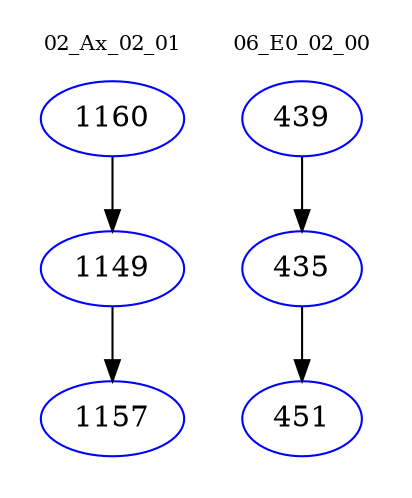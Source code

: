 digraph{
subgraph cluster_0 {
color = white
label = "02_Ax_02_01";
fontsize=10;
T0_1160 [label="1160", color="blue"]
T0_1160 -> T0_1149 [color="black"]
T0_1149 [label="1149", color="blue"]
T0_1149 -> T0_1157 [color="black"]
T0_1157 [label="1157", color="blue"]
}
subgraph cluster_1 {
color = white
label = "06_E0_02_00";
fontsize=10;
T1_439 [label="439", color="blue"]
T1_439 -> T1_435 [color="black"]
T1_435 [label="435", color="blue"]
T1_435 -> T1_451 [color="black"]
T1_451 [label="451", color="blue"]
}
}
